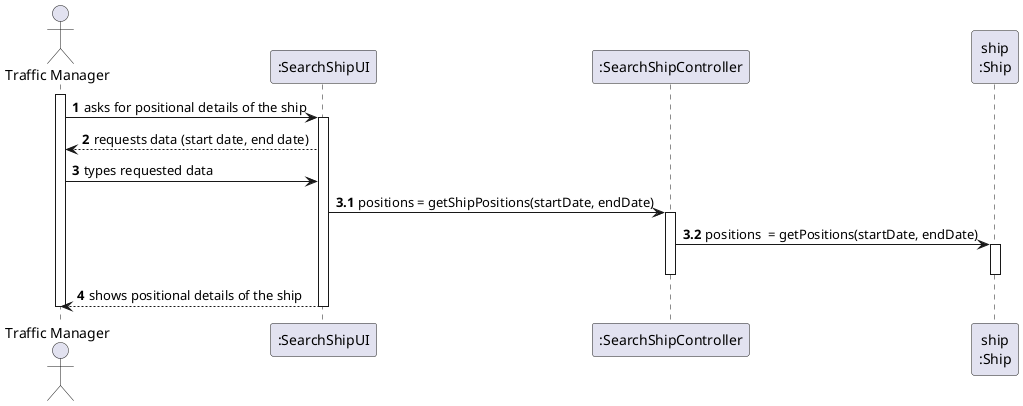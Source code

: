 @startuml
autonumber

'hide footbox
actor "Traffic Manager" as TM

participant ":SearchShipUI" as UI
participant ":SearchShipController" as CTRL
participant "ship\n:Ship" as Ship

activate TM
TM -> UI : asks for positional details of the ship
activate UI

UI --> TM : requests data (start date, end date)
TM -> UI : types requested data

autonumber 3.1

UI -> CTRL : positions = getShipPositions(startDate, endDate)
activate CTRL

CTRL -> Ship : positions  = getPositions(startDate, endDate)
activate Ship
deactivate Ship

deactivate CTRL

autonumber 4
UI --> TM : shows positional details of the ship
deactivate UI

deactivate TM

@enduml